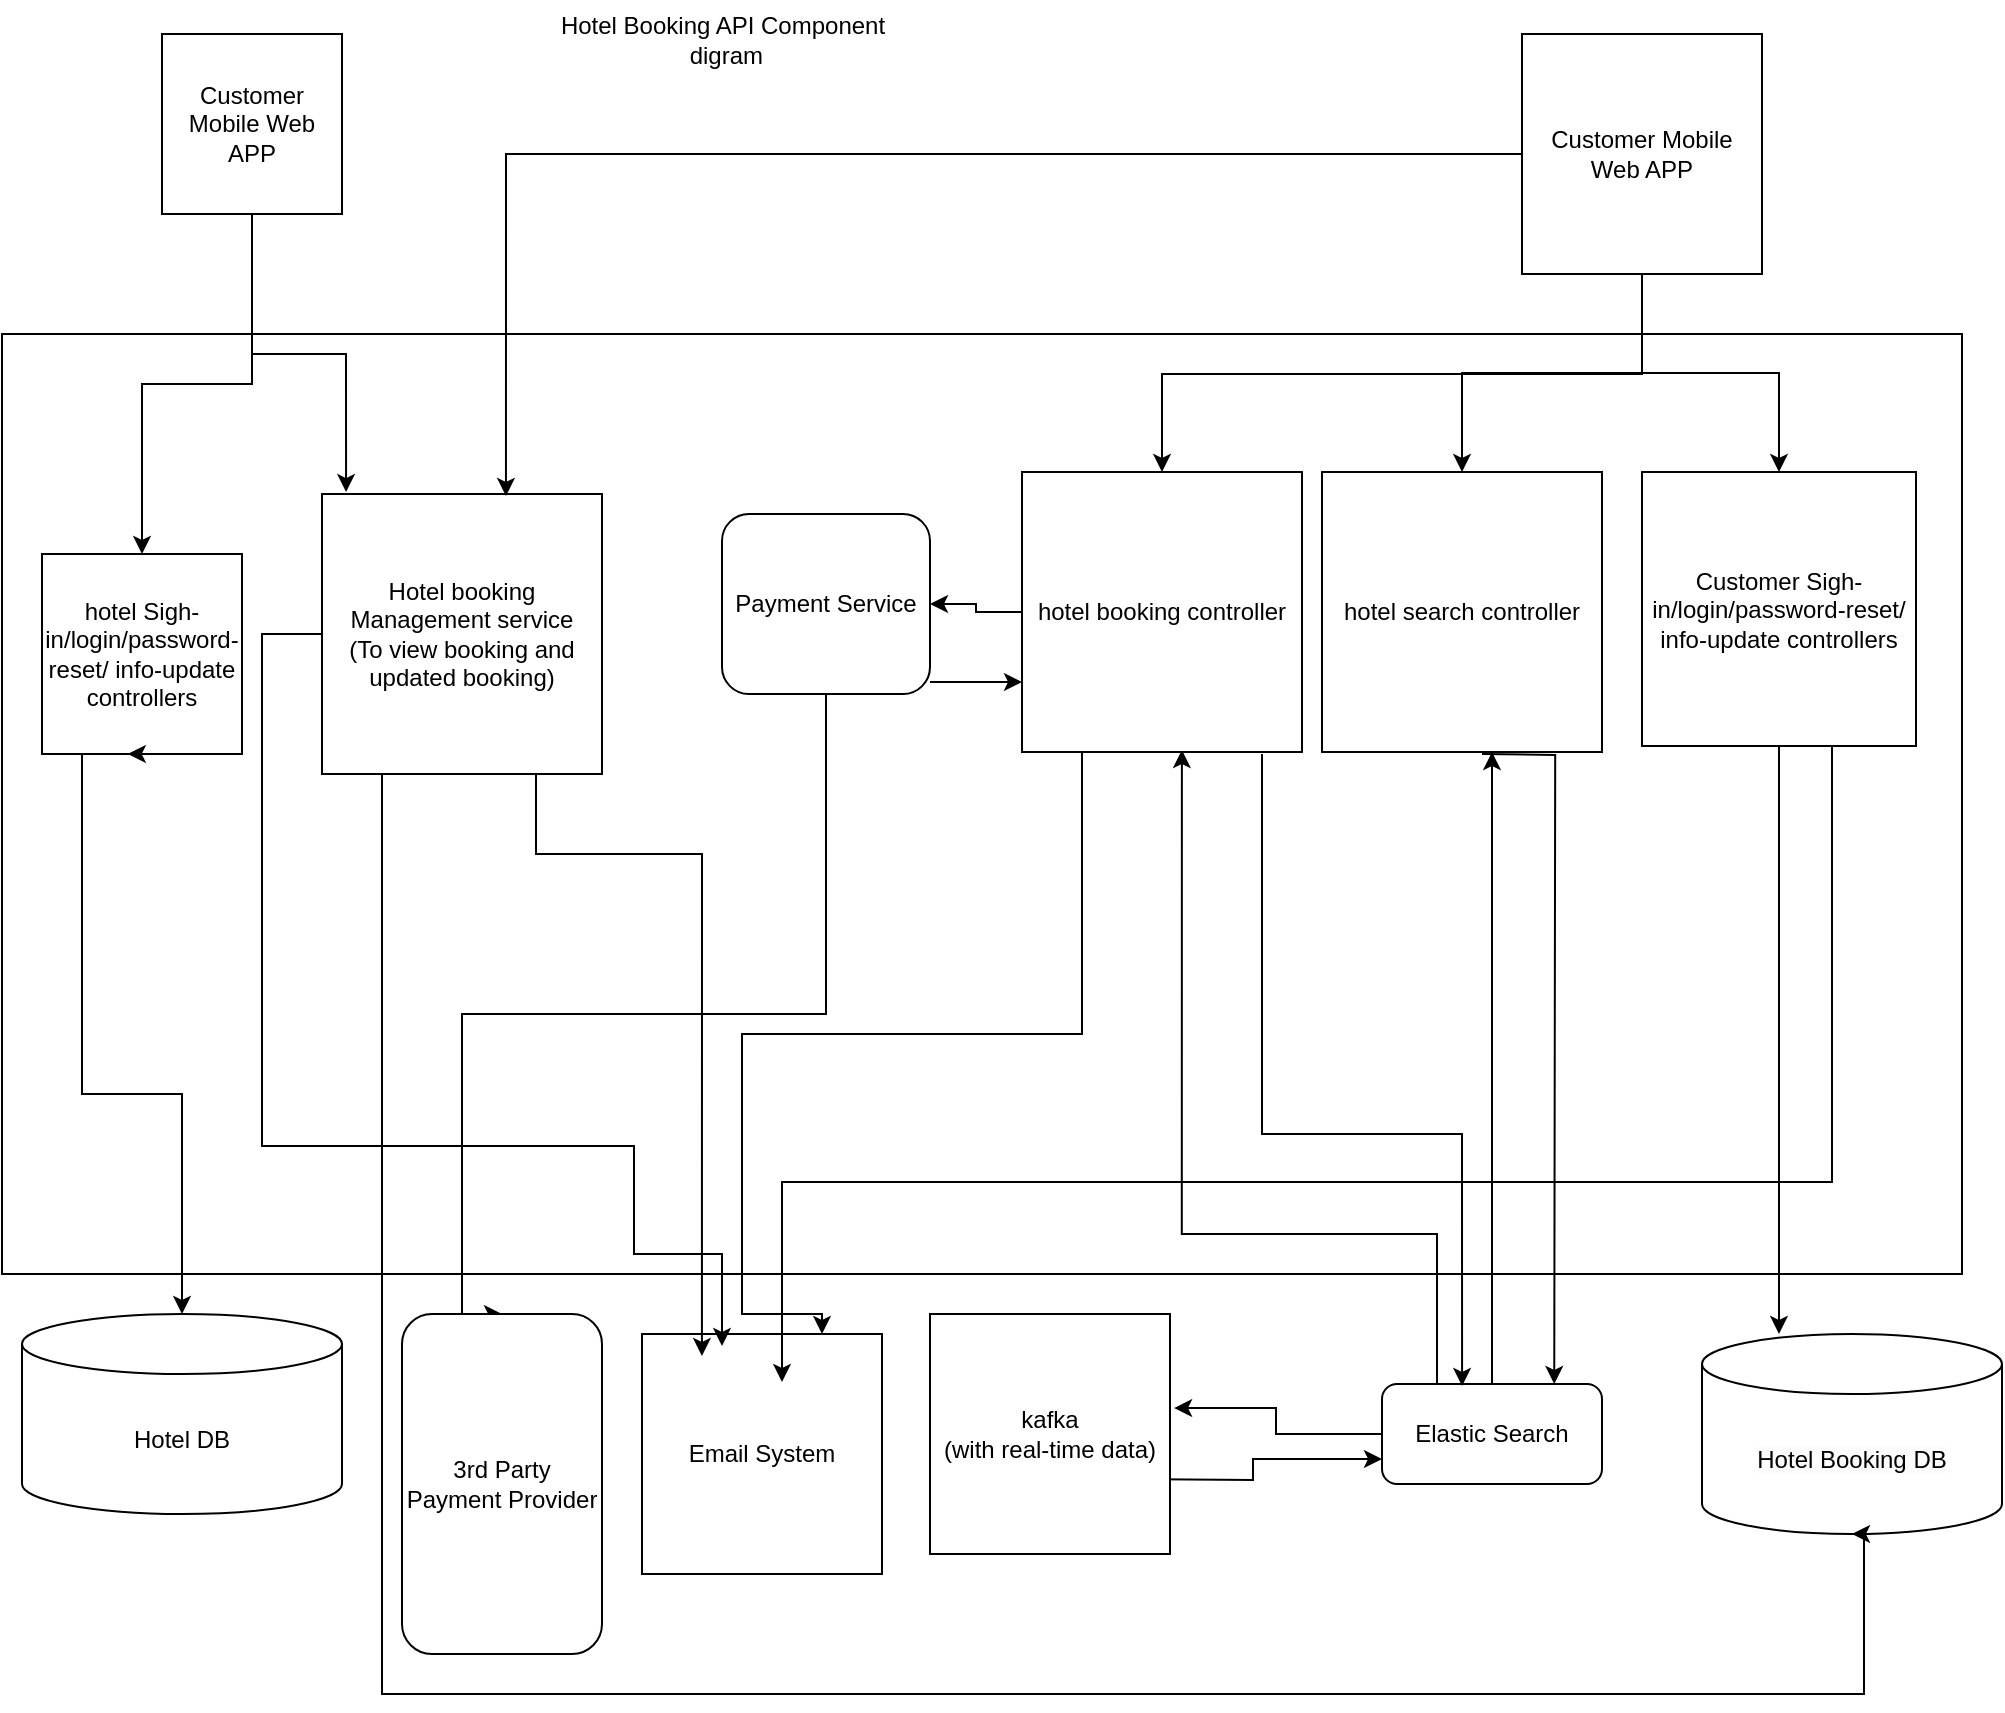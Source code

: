 <mxfile version="24.2.5" type="github">
  <diagram name="Page-1" id="VAMx8NaaD_yWFlFD9U2z">
    <mxGraphModel dx="1242" dy="785" grid="1" gridSize="10" guides="1" tooltips="1" connect="1" arrows="1" fold="1" page="1" pageScale="1" pageWidth="827" pageHeight="1169" math="0" shadow="0">
      <root>
        <mxCell id="0" />
        <mxCell id="1" parent="0" />
        <mxCell id="_ROeMKXTA7b0pfcff-Nk-5" value="" style="rounded=0;whiteSpace=wrap;html=1;" vertex="1" parent="1">
          <mxGeometry x="10" y="170" width="980" height="470" as="geometry" />
        </mxCell>
        <mxCell id="_ROeMKXTA7b0pfcff-Nk-6" value="Hotel DB" style="shape=cylinder3;whiteSpace=wrap;html=1;boundedLbl=1;backgroundOutline=1;size=15;" vertex="1" parent="1">
          <mxGeometry x="20" y="660" width="160" height="100" as="geometry" />
        </mxCell>
        <mxCell id="_ROeMKXTA7b0pfcff-Nk-7" value="&lt;span style=&quot;color: rgb(0, 0, 0); font-family: Helvetica; font-size: 12px; font-style: normal; font-variant-ligatures: normal; font-variant-caps: normal; font-weight: 400; letter-spacing: normal; orphans: 2; text-align: center; text-indent: 0px; text-transform: none; widows: 2; word-spacing: 0px; -webkit-text-stroke-width: 0px; white-space: normal; background-color: rgb(251, 251, 251); text-decoration-thickness: initial; text-decoration-style: initial; text-decoration-color: initial; display: inline !important; float: none;&quot;&gt;Hotel Booking DB&lt;/span&gt;" style="shape=cylinder3;whiteSpace=wrap;html=1;boundedLbl=1;backgroundOutline=1;size=15;" vertex="1" parent="1">
          <mxGeometry x="860" y="670" width="150" height="100" as="geometry" />
        </mxCell>
        <mxCell id="_ROeMKXTA7b0pfcff-Nk-8" value="Email System" style="whiteSpace=wrap;html=1;aspect=fixed;" vertex="1" parent="1">
          <mxGeometry x="330" y="670" width="120" height="120" as="geometry" />
        </mxCell>
        <mxCell id="_ROeMKXTA7b0pfcff-Nk-31" style="edgeStyle=orthogonalEdgeStyle;rounded=0;orthogonalLoop=1;jettySize=auto;html=1;entryX=0.25;entryY=0;entryDx=0;entryDy=0;" edge="1" parent="1" source="_ROeMKXTA7b0pfcff-Nk-58">
          <mxGeometry relative="1" as="geometry">
            <mxPoint x="140" y="376" as="sourcePoint" />
            <mxPoint x="370" y="676" as="targetPoint" />
            <Array as="points">
              <mxPoint x="140" y="320" />
              <mxPoint x="140" y="576" />
              <mxPoint x="326" y="576" />
              <mxPoint x="326" y="630" />
              <mxPoint x="370" y="630" />
            </Array>
          </mxGeometry>
        </mxCell>
        <mxCell id="_ROeMKXTA7b0pfcff-Nk-10" value="hotel Sigh-in/login/password-reset/ info-update controllers" style="whiteSpace=wrap;html=1;aspect=fixed;" vertex="1" parent="1">
          <mxGeometry x="30" y="280" width="100" height="100" as="geometry" />
        </mxCell>
        <mxCell id="_ROeMKXTA7b0pfcff-Nk-39" style="edgeStyle=orthogonalEdgeStyle;rounded=0;orthogonalLoop=1;jettySize=auto;html=1;entryX=0;entryY=0.75;entryDx=0;entryDy=0;" edge="1" parent="1" target="_ROeMKXTA7b0pfcff-Nk-13">
          <mxGeometry relative="1" as="geometry">
            <mxPoint x="570" y="742.47" as="sourcePoint" />
            <mxPoint x="676" y="754.97" as="targetPoint" />
          </mxGeometry>
        </mxCell>
        <mxCell id="_ROeMKXTA7b0pfcff-Nk-12" value="kafka&lt;br&gt;(with real-time data)" style="whiteSpace=wrap;html=1;aspect=fixed;" vertex="1" parent="1">
          <mxGeometry x="474" y="660" width="120" height="120" as="geometry" />
        </mxCell>
        <mxCell id="_ROeMKXTA7b0pfcff-Nk-37" style="edgeStyle=orthogonalEdgeStyle;rounded=0;orthogonalLoop=1;jettySize=auto;html=1;" edge="1" parent="1" source="_ROeMKXTA7b0pfcff-Nk-13">
          <mxGeometry relative="1" as="geometry">
            <mxPoint x="755" y="379" as="targetPoint" />
            <Array as="points">
              <mxPoint x="755" y="379" />
            </Array>
          </mxGeometry>
        </mxCell>
        <mxCell id="_ROeMKXTA7b0pfcff-Nk-13" value="Elastic Search" style="rounded=1;whiteSpace=wrap;html=1;" vertex="1" parent="1">
          <mxGeometry x="700" y="695" width="110" height="50" as="geometry" />
        </mxCell>
        <mxCell id="_ROeMKXTA7b0pfcff-Nk-21" style="edgeStyle=orthogonalEdgeStyle;rounded=0;orthogonalLoop=1;jettySize=auto;html=1;" edge="1" parent="1" source="_ROeMKXTA7b0pfcff-Nk-14" target="_ROeMKXTA7b0pfcff-Nk-7">
          <mxGeometry relative="1" as="geometry">
            <mxPoint x="780" y="340" as="sourcePoint" />
            <mxPoint x="844.05" y="676" as="targetPoint" />
            <Array as="points">
              <mxPoint x="845" y="340" />
              <mxPoint x="935" y="340" />
            </Array>
          </mxGeometry>
        </mxCell>
        <mxCell id="_ROeMKXTA7b0pfcff-Nk-33" style="edgeStyle=orthogonalEdgeStyle;rounded=0;orthogonalLoop=1;jettySize=auto;html=1;" edge="1" parent="1" source="_ROeMKXTA7b0pfcff-Nk-14">
          <mxGeometry relative="1" as="geometry">
            <mxPoint x="925" y="390" as="sourcePoint" />
            <mxPoint x="400" y="694" as="targetPoint" />
            <Array as="points">
              <mxPoint x="925" y="594" />
              <mxPoint x="400" y="594" />
            </Array>
          </mxGeometry>
        </mxCell>
        <mxCell id="_ROeMKXTA7b0pfcff-Nk-14" value="Customer Sigh-in/login/password-reset/ info-update controllers" style="whiteSpace=wrap;html=1;aspect=fixed;" vertex="1" parent="1">
          <mxGeometry x="830" y="239" width="137" height="137" as="geometry" />
        </mxCell>
        <mxCell id="_ROeMKXTA7b0pfcff-Nk-19" style="edgeStyle=orthogonalEdgeStyle;rounded=0;orthogonalLoop=1;jettySize=auto;html=1;exitX=0.5;exitY=1;exitDx=0;exitDy=0;entryX=0.429;entryY=1;entryDx=0;entryDy=0;entryPerimeter=0;" edge="1" parent="1" source="_ROeMKXTA7b0pfcff-Nk-10" target="_ROeMKXTA7b0pfcff-Nk-10">
          <mxGeometry relative="1" as="geometry" />
        </mxCell>
        <mxCell id="_ROeMKXTA7b0pfcff-Nk-27" style="edgeStyle=orthogonalEdgeStyle;rounded=0;orthogonalLoop=1;jettySize=auto;html=1;entryX=0.5;entryY=0;entryDx=0;entryDy=0;" edge="1" parent="1" source="_ROeMKXTA7b0pfcff-Nk-23" target="_ROeMKXTA7b0pfcff-Nk-10">
          <mxGeometry relative="1" as="geometry" />
        </mxCell>
        <mxCell id="_ROeMKXTA7b0pfcff-Nk-23" value="Customer Mobile Web APP" style="whiteSpace=wrap;html=1;aspect=fixed;" vertex="1" parent="1">
          <mxGeometry x="90" y="20" width="90" height="90" as="geometry" />
        </mxCell>
        <mxCell id="_ROeMKXTA7b0pfcff-Nk-28" style="edgeStyle=orthogonalEdgeStyle;rounded=0;orthogonalLoop=1;jettySize=auto;html=1;" edge="1" parent="1" source="_ROeMKXTA7b0pfcff-Nk-26" target="_ROeMKXTA7b0pfcff-Nk-14">
          <mxGeometry relative="1" as="geometry" />
        </mxCell>
        <mxCell id="_ROeMKXTA7b0pfcff-Nk-35" style="edgeStyle=orthogonalEdgeStyle;rounded=0;orthogonalLoop=1;jettySize=auto;html=1;" edge="1" parent="1" source="_ROeMKXTA7b0pfcff-Nk-26" target="_ROeMKXTA7b0pfcff-Nk-34">
          <mxGeometry relative="1" as="geometry" />
        </mxCell>
        <mxCell id="_ROeMKXTA7b0pfcff-Nk-26" value="Customer Mobile Web APP" style="whiteSpace=wrap;html=1;aspect=fixed;" vertex="1" parent="1">
          <mxGeometry x="770" y="20" width="120" height="120" as="geometry" />
        </mxCell>
        <mxCell id="_ROeMKXTA7b0pfcff-Nk-29" style="edgeStyle=orthogonalEdgeStyle;rounded=0;orthogonalLoop=1;jettySize=auto;html=1;entryX=0.5;entryY=0;entryDx=0;entryDy=0;entryPerimeter=0;" edge="1" parent="1" source="_ROeMKXTA7b0pfcff-Nk-10" target="_ROeMKXTA7b0pfcff-Nk-6">
          <mxGeometry relative="1" as="geometry">
            <Array as="points">
              <mxPoint x="50" y="550" />
              <mxPoint x="100" y="550" />
            </Array>
          </mxGeometry>
        </mxCell>
        <mxCell id="_ROeMKXTA7b0pfcff-Nk-34" value="hotel search controller" style="whiteSpace=wrap;html=1;aspect=fixed;" vertex="1" parent="1">
          <mxGeometry x="670" y="239" width="140" height="140" as="geometry" />
        </mxCell>
        <mxCell id="_ROeMKXTA7b0pfcff-Nk-36" style="edgeStyle=orthogonalEdgeStyle;rounded=0;orthogonalLoop=1;jettySize=auto;html=1;entryX=0.692;entryY=-0.02;entryDx=0;entryDy=0;entryPerimeter=0;" edge="1" parent="1">
          <mxGeometry relative="1" as="geometry">
            <mxPoint x="750" y="380" as="sourcePoint" />
            <mxPoint x="786.12" y="695" as="targetPoint" />
          </mxGeometry>
        </mxCell>
        <mxCell id="_ROeMKXTA7b0pfcff-Nk-38" style="edgeStyle=orthogonalEdgeStyle;rounded=0;orthogonalLoop=1;jettySize=auto;html=1;entryX=1.017;entryY=0.392;entryDx=0;entryDy=0;entryPerimeter=0;" edge="1" parent="1" source="_ROeMKXTA7b0pfcff-Nk-13" target="_ROeMKXTA7b0pfcff-Nk-12">
          <mxGeometry relative="1" as="geometry" />
        </mxCell>
        <mxCell id="_ROeMKXTA7b0pfcff-Nk-45" style="edgeStyle=orthogonalEdgeStyle;rounded=0;orthogonalLoop=1;jettySize=auto;html=1;entryX=0.571;entryY=0.993;entryDx=0;entryDy=0;exitX=0.25;exitY=0;exitDx=0;exitDy=0;entryPerimeter=0;" edge="1" parent="1" target="_ROeMKXTA7b0pfcff-Nk-47" source="_ROeMKXTA7b0pfcff-Nk-13">
          <mxGeometry relative="1" as="geometry">
            <mxPoint x="735" y="680" as="sourcePoint" />
            <mxPoint x="590" y="364" as="targetPoint" />
            <Array as="points">
              <mxPoint x="728" y="620" />
              <mxPoint x="600" y="620" />
            </Array>
          </mxGeometry>
        </mxCell>
        <mxCell id="_ROeMKXTA7b0pfcff-Nk-46" style="edgeStyle=orthogonalEdgeStyle;rounded=0;orthogonalLoop=1;jettySize=auto;html=1;exitX=0;exitY=0.5;exitDx=0;exitDy=0;" edge="1" parent="1" target="_ROeMKXTA7b0pfcff-Nk-47" source="_ROeMKXTA7b0pfcff-Nk-26">
          <mxGeometry relative="1" as="geometry">
            <mxPoint x="670" y="80" as="sourcePoint" />
            <Array as="points">
              <mxPoint x="770" y="140" />
              <mxPoint x="830" y="140" />
              <mxPoint x="830" y="190" />
              <mxPoint x="590" y="190" />
            </Array>
          </mxGeometry>
        </mxCell>
        <mxCell id="_ROeMKXTA7b0pfcff-Nk-49" style="edgeStyle=orthogonalEdgeStyle;rounded=0;orthogonalLoop=1;jettySize=auto;html=1;entryX=0.75;entryY=0;entryDx=0;entryDy=0;exitX=0.25;exitY=1;exitDx=0;exitDy=0;" edge="1" parent="1" source="_ROeMKXTA7b0pfcff-Nk-47" target="_ROeMKXTA7b0pfcff-Nk-8">
          <mxGeometry relative="1" as="geometry">
            <mxPoint x="550" y="410" as="sourcePoint" />
            <Array as="points">
              <mxPoint x="550" y="379" />
              <mxPoint x="550" y="520" />
              <mxPoint x="380" y="520" />
              <mxPoint x="380" y="660" />
              <mxPoint x="420" y="660" />
            </Array>
          </mxGeometry>
        </mxCell>
        <mxCell id="_ROeMKXTA7b0pfcff-Nk-66" style="edgeStyle=orthogonalEdgeStyle;rounded=0;orthogonalLoop=1;jettySize=auto;html=1;entryX=1;entryY=0.5;entryDx=0;entryDy=0;" edge="1" parent="1" source="_ROeMKXTA7b0pfcff-Nk-47" target="_ROeMKXTA7b0pfcff-Nk-50">
          <mxGeometry relative="1" as="geometry" />
        </mxCell>
        <mxCell id="_ROeMKXTA7b0pfcff-Nk-47" value="hotel booking controller" style="whiteSpace=wrap;html=1;aspect=fixed;" vertex="1" parent="1">
          <mxGeometry x="520" y="239" width="140" height="140" as="geometry" />
        </mxCell>
        <mxCell id="_ROeMKXTA7b0pfcff-Nk-48" style="edgeStyle=orthogonalEdgeStyle;rounded=0;orthogonalLoop=1;jettySize=auto;html=1;entryX=0.364;entryY=0.02;entryDx=0;entryDy=0;entryPerimeter=0;" edge="1" parent="1" target="_ROeMKXTA7b0pfcff-Nk-13">
          <mxGeometry relative="1" as="geometry">
            <mxPoint x="765" y="690" as="targetPoint" />
            <mxPoint x="640" y="380" as="sourcePoint" />
            <Array as="points">
              <mxPoint x="640" y="570" />
              <mxPoint x="740" y="570" />
            </Array>
          </mxGeometry>
        </mxCell>
        <mxCell id="_ROeMKXTA7b0pfcff-Nk-52" style="edgeStyle=orthogonalEdgeStyle;rounded=0;orthogonalLoop=1;jettySize=auto;html=1;entryX=0;entryY=0.75;entryDx=0;entryDy=0;" edge="1" parent="1" source="_ROeMKXTA7b0pfcff-Nk-50" target="_ROeMKXTA7b0pfcff-Nk-47">
          <mxGeometry relative="1" as="geometry">
            <Array as="points">
              <mxPoint x="470" y="344" />
              <mxPoint x="470" y="344" />
            </Array>
          </mxGeometry>
        </mxCell>
        <mxCell id="_ROeMKXTA7b0pfcff-Nk-57" style="edgeStyle=orthogonalEdgeStyle;rounded=0;orthogonalLoop=1;jettySize=auto;html=1;entryX=0.5;entryY=0;entryDx=0;entryDy=0;" edge="1" parent="1" source="_ROeMKXTA7b0pfcff-Nk-50" target="_ROeMKXTA7b0pfcff-Nk-53">
          <mxGeometry relative="1" as="geometry">
            <Array as="points">
              <mxPoint x="422" y="510" />
              <mxPoint x="240" y="510" />
            </Array>
          </mxGeometry>
        </mxCell>
        <mxCell id="_ROeMKXTA7b0pfcff-Nk-50" value="Payment Service" style="rounded=1;whiteSpace=wrap;html=1;" vertex="1" parent="1">
          <mxGeometry x="370" y="260" width="104" height="90" as="geometry" />
        </mxCell>
        <mxCell id="_ROeMKXTA7b0pfcff-Nk-53" value="3rd Party Payment Provider" style="rounded=1;whiteSpace=wrap;html=1;" vertex="1" parent="1">
          <mxGeometry x="210" y="660" width="100" height="170" as="geometry" />
        </mxCell>
        <mxCell id="_ROeMKXTA7b0pfcff-Nk-67" style="edgeStyle=orthogonalEdgeStyle;rounded=0;orthogonalLoop=1;jettySize=auto;html=1;entryX=0.5;entryY=1;entryDx=0;entryDy=0;entryPerimeter=0;" edge="1" parent="1" source="_ROeMKXTA7b0pfcff-Nk-58" target="_ROeMKXTA7b0pfcff-Nk-7">
          <mxGeometry relative="1" as="geometry">
            <mxPoint x="940" y="788" as="targetPoint" />
            <Array as="points">
              <mxPoint x="200" y="850" />
              <mxPoint x="941" y="850" />
              <mxPoint x="941" y="770" />
            </Array>
          </mxGeometry>
        </mxCell>
        <mxCell id="_ROeMKXTA7b0pfcff-Nk-58" value="Hotel booking Management service&lt;br&gt;(To view booking and updated booking)" style="whiteSpace=wrap;html=1;aspect=fixed;" vertex="1" parent="1">
          <mxGeometry x="170" y="250" width="140" height="140" as="geometry" />
        </mxCell>
        <mxCell id="_ROeMKXTA7b0pfcff-Nk-59" style="edgeStyle=orthogonalEdgeStyle;rounded=0;orthogonalLoop=1;jettySize=auto;html=1;entryX=0.086;entryY=-0.007;entryDx=0;entryDy=0;entryPerimeter=0;" edge="1" parent="1" source="_ROeMKXTA7b0pfcff-Nk-23" target="_ROeMKXTA7b0pfcff-Nk-58">
          <mxGeometry relative="1" as="geometry" />
        </mxCell>
        <mxCell id="_ROeMKXTA7b0pfcff-Nk-60" style="edgeStyle=orthogonalEdgeStyle;rounded=0;orthogonalLoop=1;jettySize=auto;html=1;entryX=0.657;entryY=0.007;entryDx=0;entryDy=0;entryPerimeter=0;" edge="1" parent="1" source="_ROeMKXTA7b0pfcff-Nk-26" target="_ROeMKXTA7b0pfcff-Nk-58">
          <mxGeometry relative="1" as="geometry" />
        </mxCell>
        <mxCell id="_ROeMKXTA7b0pfcff-Nk-62" style="edgeStyle=orthogonalEdgeStyle;rounded=0;orthogonalLoop=1;jettySize=auto;html=1;entryX=0.333;entryY=0.008;entryDx=0;entryDy=0;entryPerimeter=0;exitX=0.55;exitY=1;exitDx=0;exitDy=0;exitPerimeter=0;" edge="1" parent="1" source="_ROeMKXTA7b0pfcff-Nk-58">
          <mxGeometry relative="1" as="geometry">
            <mxPoint x="280" y="400" as="sourcePoint" />
            <mxPoint x="359.96" y="680.96" as="targetPoint" />
            <Array as="points">
              <mxPoint x="277" y="430" />
              <mxPoint x="360" y="430" />
            </Array>
          </mxGeometry>
        </mxCell>
        <mxCell id="_ROeMKXTA7b0pfcff-Nk-69" value="Hotel Booking API Component&lt;div&gt;&amp;nbsp;digram&lt;/div&gt;" style="text;html=1;align=center;verticalAlign=middle;resizable=0;points=[];autosize=1;strokeColor=none;fillColor=none;" vertex="1" parent="1">
          <mxGeometry x="275" y="3" width="190" height="40" as="geometry" />
        </mxCell>
      </root>
    </mxGraphModel>
  </diagram>
</mxfile>
